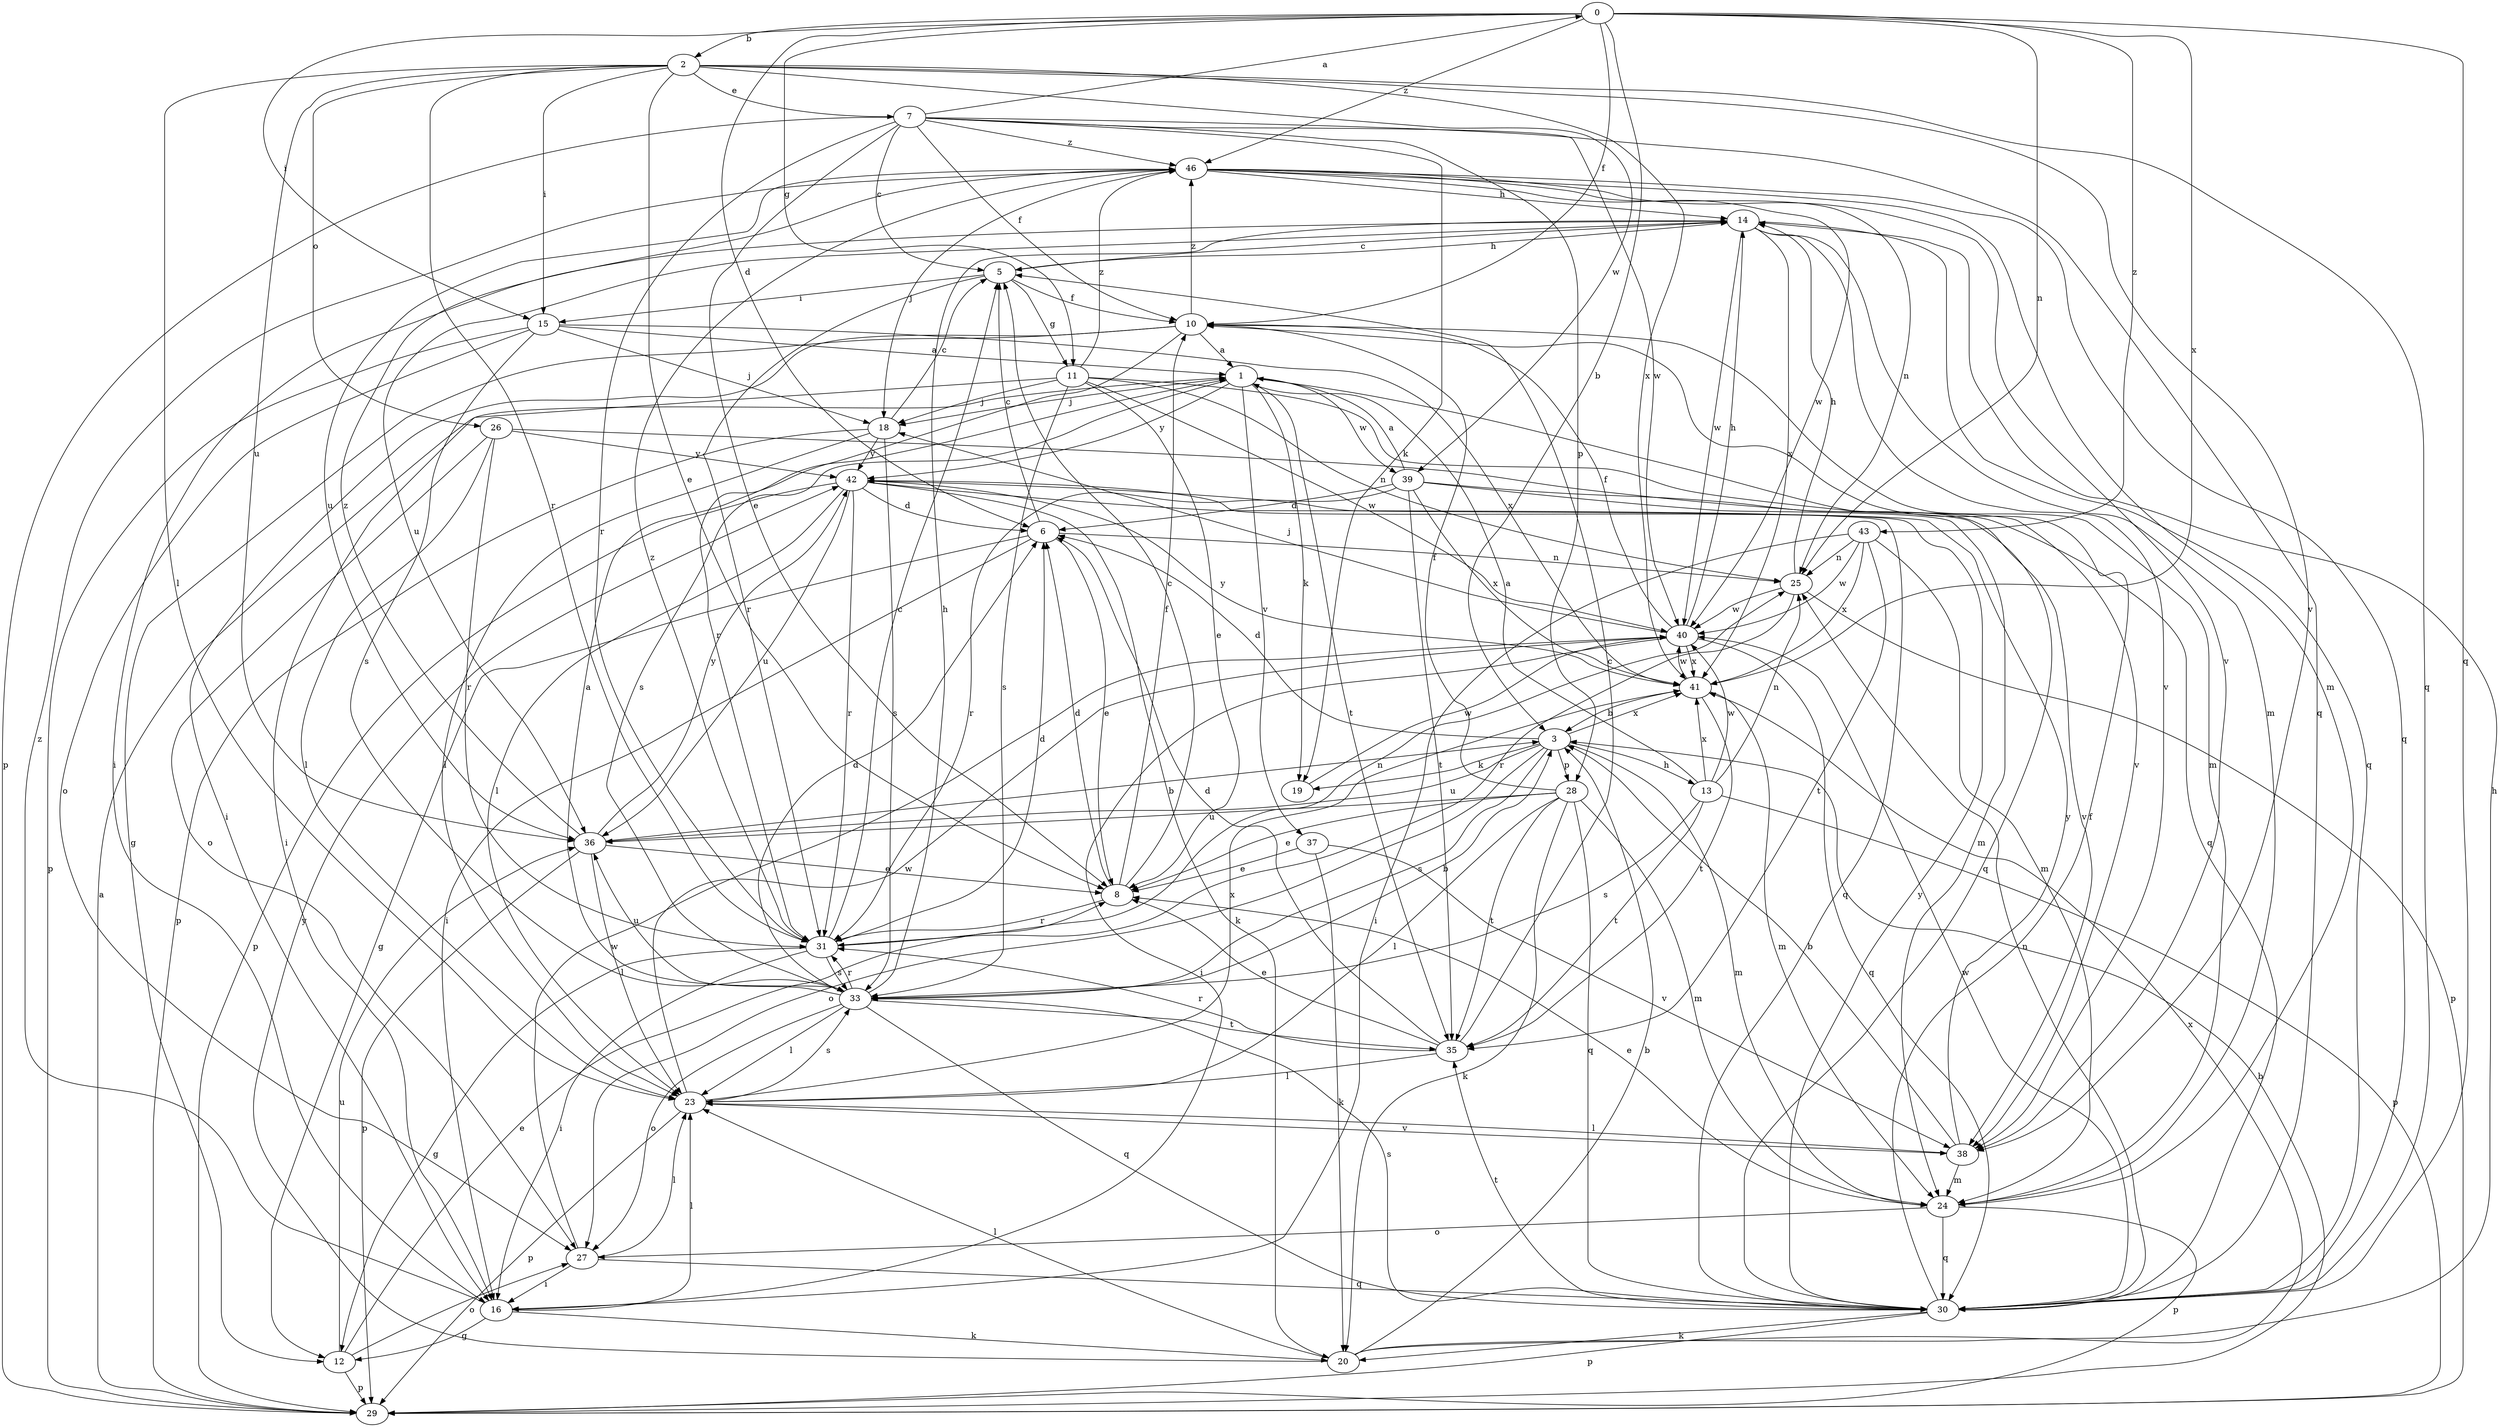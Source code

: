 strict digraph  {
0;
1;
2;
3;
5;
6;
7;
8;
10;
11;
12;
13;
14;
15;
16;
18;
19;
20;
23;
24;
25;
26;
27;
28;
29;
30;
31;
33;
35;
36;
37;
38;
39;
40;
41;
42;
43;
46;
0 -> 2  [label=b];
0 -> 3  [label=b];
0 -> 6  [label=d];
0 -> 10  [label=f];
0 -> 11  [label=g];
0 -> 15  [label=i];
0 -> 25  [label=n];
0 -> 30  [label=q];
0 -> 41  [label=x];
0 -> 43  [label=z];
0 -> 46  [label=z];
1 -> 18  [label=j];
1 -> 19  [label=k];
1 -> 33  [label=s];
1 -> 35  [label=t];
1 -> 37  [label=v];
1 -> 38  [label=v];
1 -> 39  [label=w];
1 -> 42  [label=y];
2 -> 7  [label=e];
2 -> 8  [label=e];
2 -> 15  [label=i];
2 -> 23  [label=l];
2 -> 26  [label=o];
2 -> 30  [label=q];
2 -> 31  [label=r];
2 -> 36  [label=u];
2 -> 38  [label=v];
2 -> 39  [label=w];
2 -> 41  [label=x];
3 -> 6  [label=d];
3 -> 13  [label=h];
3 -> 19  [label=k];
3 -> 24  [label=m];
3 -> 27  [label=o];
3 -> 28  [label=p];
3 -> 33  [label=s];
3 -> 36  [label=u];
3 -> 41  [label=x];
5 -> 10  [label=f];
5 -> 11  [label=g];
5 -> 14  [label=h];
5 -> 15  [label=i];
5 -> 31  [label=r];
6 -> 5  [label=c];
6 -> 8  [label=e];
6 -> 12  [label=g];
6 -> 16  [label=i];
6 -> 25  [label=n];
7 -> 0  [label=a];
7 -> 5  [label=c];
7 -> 8  [label=e];
7 -> 10  [label=f];
7 -> 19  [label=k];
7 -> 28  [label=p];
7 -> 29  [label=p];
7 -> 30  [label=q];
7 -> 31  [label=r];
7 -> 40  [label=w];
7 -> 46  [label=z];
8 -> 5  [label=c];
8 -> 6  [label=d];
8 -> 10  [label=f];
8 -> 31  [label=r];
10 -> 1  [label=a];
10 -> 12  [label=g];
10 -> 16  [label=i];
10 -> 24  [label=m];
10 -> 31  [label=r];
10 -> 46  [label=z];
11 -> 8  [label=e];
11 -> 16  [label=i];
11 -> 18  [label=j];
11 -> 25  [label=n];
11 -> 30  [label=q];
11 -> 33  [label=s];
11 -> 40  [label=w];
11 -> 46  [label=z];
12 -> 8  [label=e];
12 -> 27  [label=o];
12 -> 29  [label=p];
12 -> 36  [label=u];
13 -> 1  [label=a];
13 -> 25  [label=n];
13 -> 29  [label=p];
13 -> 33  [label=s];
13 -> 35  [label=t];
13 -> 40  [label=w];
13 -> 41  [label=x];
14 -> 5  [label=c];
14 -> 16  [label=i];
14 -> 24  [label=m];
14 -> 30  [label=q];
14 -> 36  [label=u];
14 -> 38  [label=v];
14 -> 40  [label=w];
14 -> 41  [label=x];
15 -> 1  [label=a];
15 -> 18  [label=j];
15 -> 27  [label=o];
15 -> 29  [label=p];
15 -> 33  [label=s];
15 -> 41  [label=x];
16 -> 12  [label=g];
16 -> 20  [label=k];
16 -> 23  [label=l];
16 -> 46  [label=z];
18 -> 5  [label=c];
18 -> 23  [label=l];
18 -> 29  [label=p];
18 -> 33  [label=s];
18 -> 42  [label=y];
19 -> 40  [label=w];
20 -> 3  [label=b];
20 -> 14  [label=h];
20 -> 23  [label=l];
20 -> 41  [label=x];
20 -> 42  [label=y];
23 -> 29  [label=p];
23 -> 33  [label=s];
23 -> 38  [label=v];
23 -> 40  [label=w];
23 -> 41  [label=x];
24 -> 8  [label=e];
24 -> 27  [label=o];
24 -> 29  [label=p];
24 -> 30  [label=q];
25 -> 14  [label=h];
25 -> 29  [label=p];
25 -> 31  [label=r];
25 -> 40  [label=w];
26 -> 23  [label=l];
26 -> 27  [label=o];
26 -> 30  [label=q];
26 -> 31  [label=r];
26 -> 42  [label=y];
27 -> 16  [label=i];
27 -> 23  [label=l];
27 -> 30  [label=q];
27 -> 40  [label=w];
28 -> 8  [label=e];
28 -> 10  [label=f];
28 -> 20  [label=k];
28 -> 23  [label=l];
28 -> 24  [label=m];
28 -> 30  [label=q];
28 -> 35  [label=t];
28 -> 36  [label=u];
29 -> 1  [label=a];
29 -> 3  [label=b];
30 -> 10  [label=f];
30 -> 20  [label=k];
30 -> 25  [label=n];
30 -> 29  [label=p];
30 -> 33  [label=s];
30 -> 35  [label=t];
30 -> 40  [label=w];
30 -> 42  [label=y];
31 -> 5  [label=c];
31 -> 6  [label=d];
31 -> 12  [label=g];
31 -> 16  [label=i];
31 -> 25  [label=n];
31 -> 33  [label=s];
31 -> 46  [label=z];
33 -> 1  [label=a];
33 -> 3  [label=b];
33 -> 6  [label=d];
33 -> 14  [label=h];
33 -> 23  [label=l];
33 -> 27  [label=o];
33 -> 30  [label=q];
33 -> 31  [label=r];
33 -> 35  [label=t];
33 -> 36  [label=u];
35 -> 5  [label=c];
35 -> 6  [label=d];
35 -> 8  [label=e];
35 -> 23  [label=l];
35 -> 31  [label=r];
36 -> 3  [label=b];
36 -> 8  [label=e];
36 -> 23  [label=l];
36 -> 29  [label=p];
36 -> 42  [label=y];
36 -> 46  [label=z];
37 -> 8  [label=e];
37 -> 20  [label=k];
37 -> 38  [label=v];
38 -> 3  [label=b];
38 -> 23  [label=l];
38 -> 24  [label=m];
38 -> 42  [label=y];
39 -> 1  [label=a];
39 -> 6  [label=d];
39 -> 24  [label=m];
39 -> 31  [label=r];
39 -> 35  [label=t];
39 -> 38  [label=v];
39 -> 41  [label=x];
40 -> 10  [label=f];
40 -> 14  [label=h];
40 -> 16  [label=i];
40 -> 18  [label=j];
40 -> 30  [label=q];
40 -> 41  [label=x];
41 -> 3  [label=b];
41 -> 24  [label=m];
41 -> 35  [label=t];
41 -> 40  [label=w];
41 -> 42  [label=y];
42 -> 6  [label=d];
42 -> 20  [label=k];
42 -> 23  [label=l];
42 -> 29  [label=p];
42 -> 30  [label=q];
42 -> 31  [label=r];
42 -> 36  [label=u];
43 -> 16  [label=i];
43 -> 24  [label=m];
43 -> 25  [label=n];
43 -> 35  [label=t];
43 -> 40  [label=w];
43 -> 41  [label=x];
46 -> 14  [label=h];
46 -> 18  [label=j];
46 -> 24  [label=m];
46 -> 25  [label=n];
46 -> 30  [label=q];
46 -> 36  [label=u];
46 -> 38  [label=v];
46 -> 40  [label=w];
}
